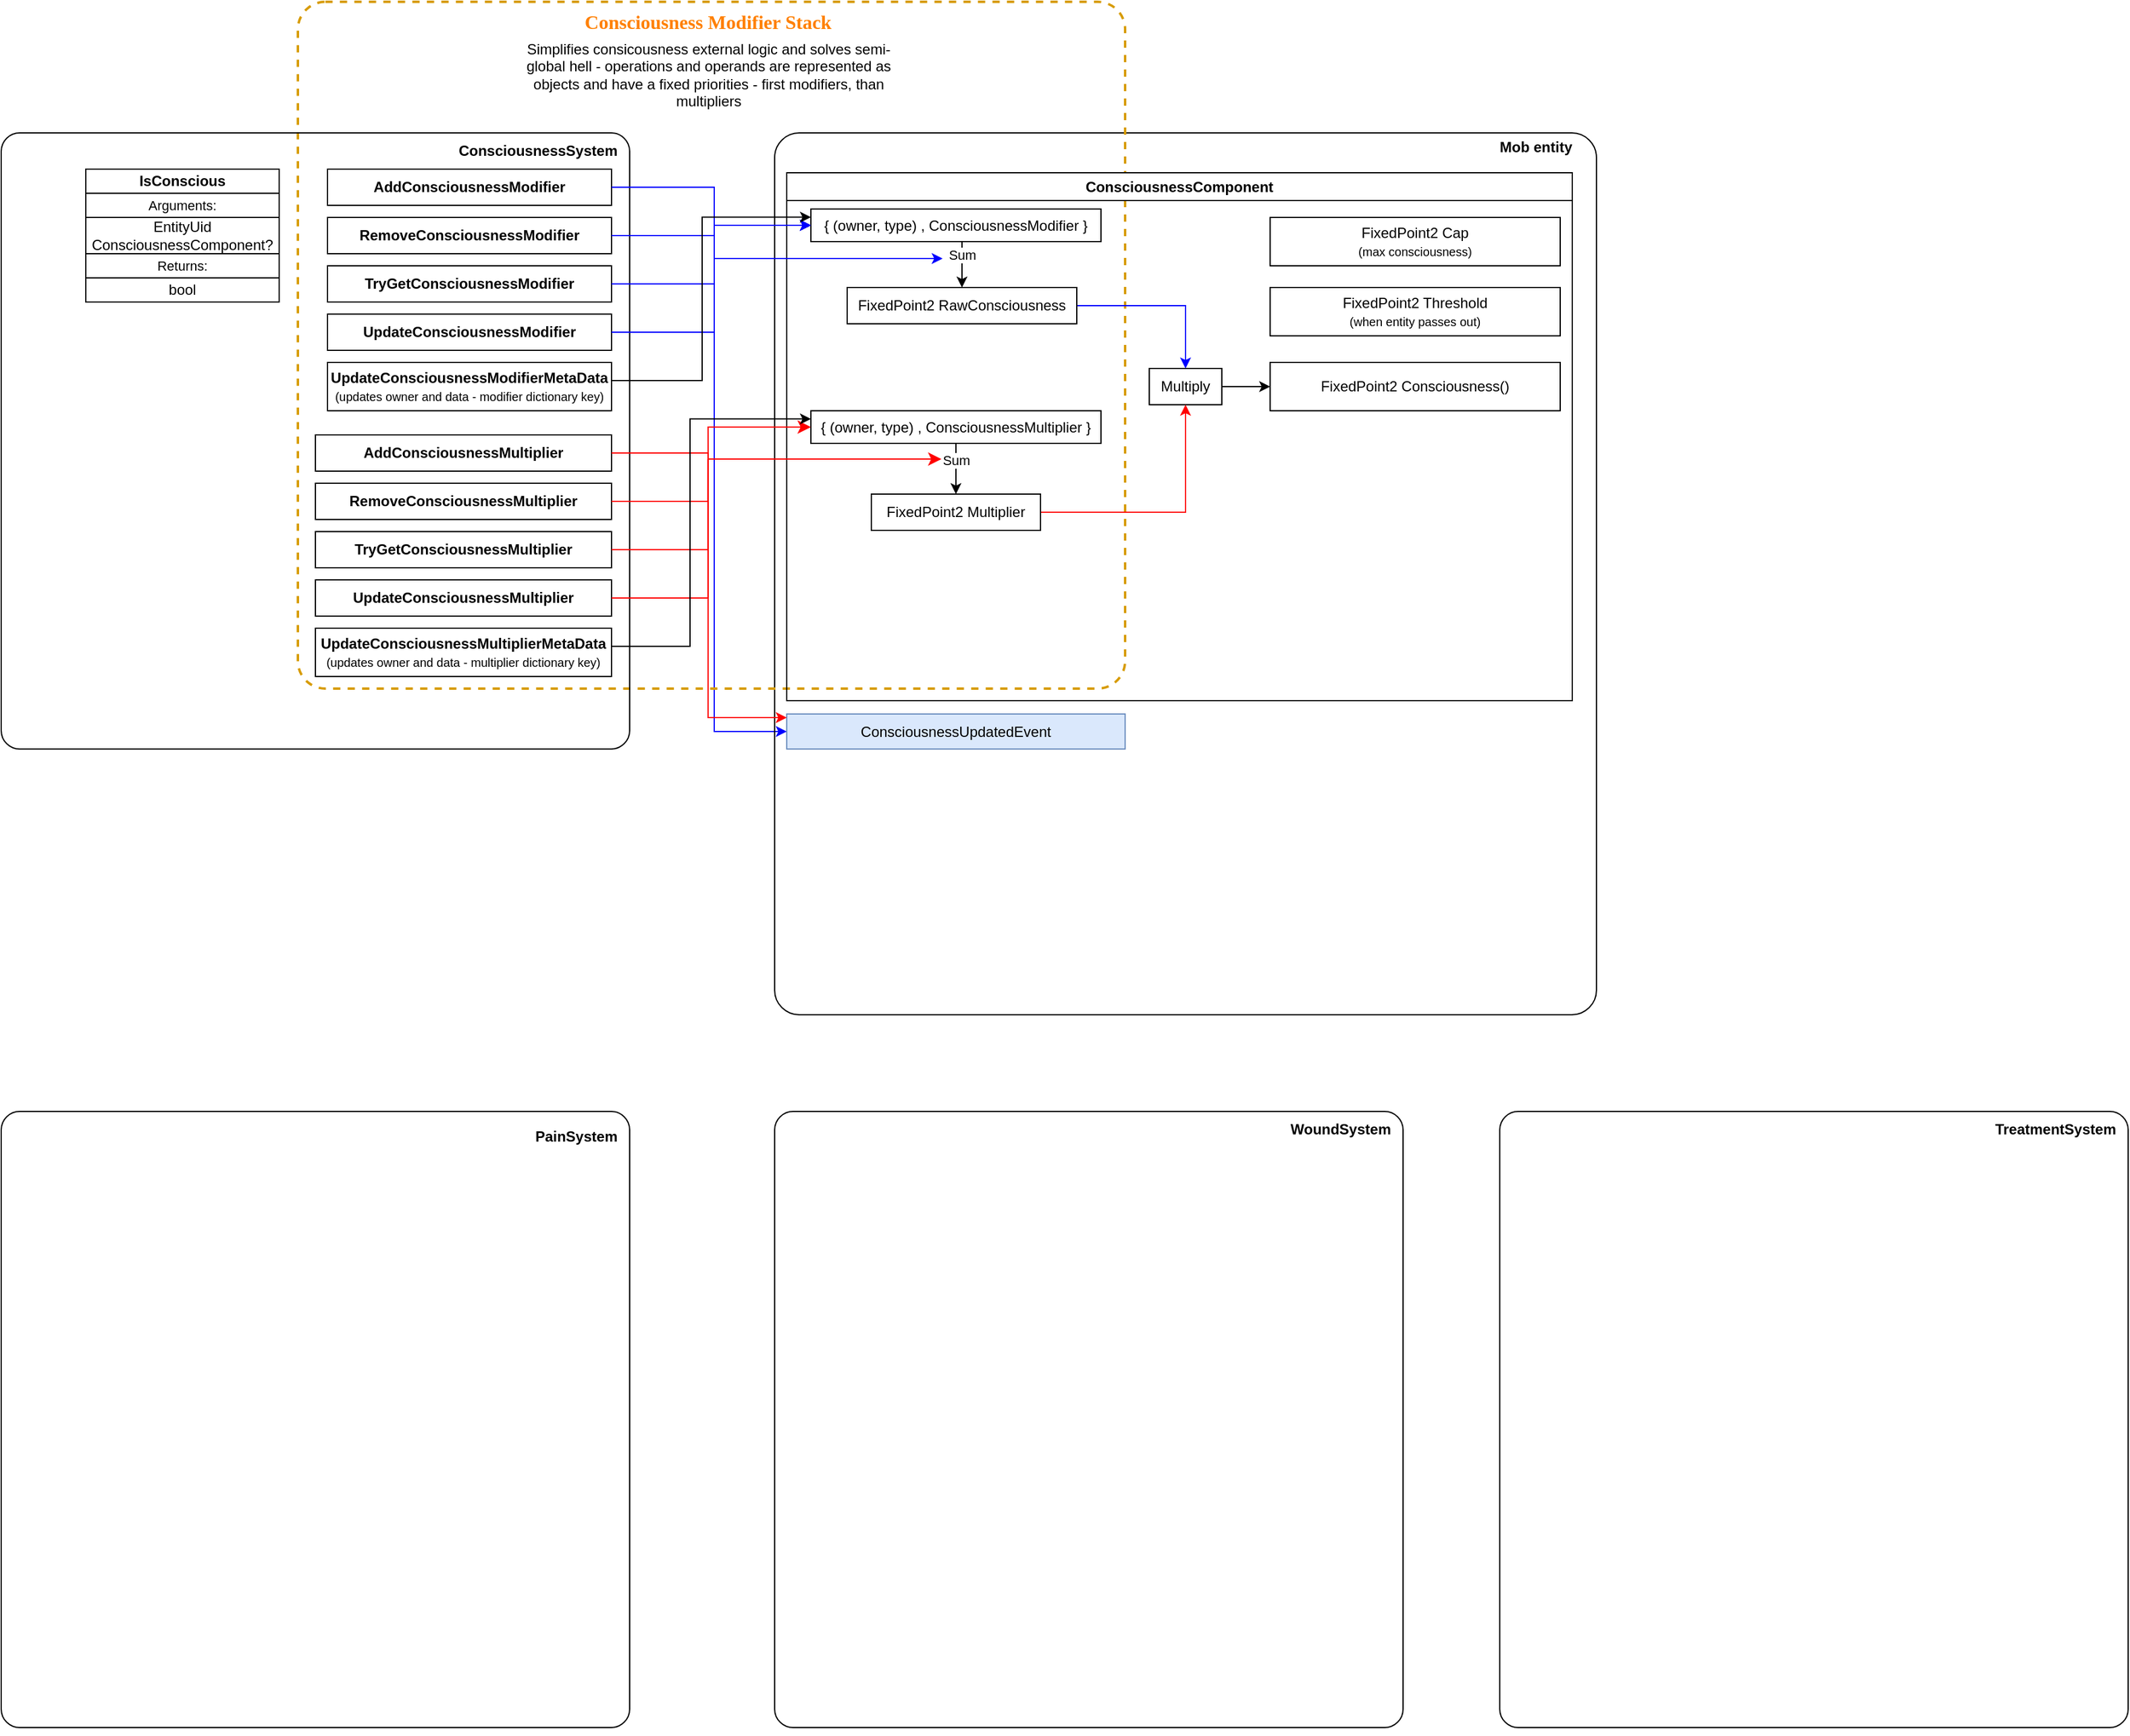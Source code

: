 <mxfile version="21.5.0" type="github">
  <diagram name="Page-1" id="l1ld8g0Ge0DS0LnZMtOq">
    <mxGraphModel dx="1397" dy="814" grid="1" gridSize="10" guides="1" tooltips="1" connect="1" arrows="1" fold="1" page="1" pageScale="1" pageWidth="850" pageHeight="1100" math="0" shadow="0">
      <root>
        <mxCell id="0" />
        <mxCell id="1" parent="0" />
        <mxCell id="q1YbNQCbZXs1_-pr0APw-70" style="edgeStyle=orthogonalEdgeStyle;rounded=0;orthogonalLoop=1;jettySize=auto;html=1;exitX=1;exitY=0.5;exitDx=0;exitDy=0;entryX=0;entryY=0.5;entryDx=0;entryDy=0;strokeColor=#0000FF;" parent="1" source="q1YbNQCbZXs1_-pr0APw-11" target="q1YbNQCbZXs1_-pr0APw-68" edge="1">
          <mxGeometry relative="1" as="geometry">
            <Array as="points">
              <mxPoint x="670" y="225" />
              <mxPoint x="670" y="636" />
            </Array>
          </mxGeometry>
        </mxCell>
        <mxCell id="X4S3APis0fRpADvuBOiv-10" value="" style="rounded=1;whiteSpace=wrap;html=1;fillColor=none;arcSize=3;" parent="1" vertex="1">
          <mxGeometry x="720" y="140" width="680" height="730" as="geometry" />
        </mxCell>
        <mxCell id="q1YbNQCbZXs1_-pr0APw-14" value="" style="rounded=1;whiteSpace=wrap;html=1;fillColor=none;arcSize=4;dashed=1;strokeWidth=2;strokeColor=#d79b00;" parent="1" vertex="1">
          <mxGeometry x="325.48" y="31.5" width="684.52" height="568.5" as="geometry" />
        </mxCell>
        <mxCell id="q1YbNQCbZXs1_-pr0APw-15" value="Consciousness Modifier Stack" style="text;html=1;strokeColor=none;fillColor=none;align=center;verticalAlign=top;whiteSpace=wrap;rounded=0;fontStyle=1;fontSize=16;fontColor=#FF8000;labelBorderColor=none;fontFamily=Tahoma;" parent="1" vertex="1">
          <mxGeometry x="320" y="31.5" width="689.855" height="31.965" as="geometry" />
        </mxCell>
        <mxCell id="V7F3iEDOQM9Kamh962Xd-1" value="" style="group;fontStyle=1" parent="1" vertex="1" connectable="0">
          <mxGeometry x="80" y="140" width="520" height="510" as="geometry" />
        </mxCell>
        <mxCell id="X4S3APis0fRpADvuBOiv-2" value="" style="rounded=1;whiteSpace=wrap;html=1;fillColor=none;arcSize=3;" parent="V7F3iEDOQM9Kamh962Xd-1" vertex="1">
          <mxGeometry width="520" height="510" as="geometry" />
        </mxCell>
        <mxCell id="X4S3APis0fRpADvuBOiv-3" value="ConsciousnessSystem" style="text;html=1;strokeColor=none;fillColor=none;align=right;verticalAlign=middle;whiteSpace=wrap;rounded=0;fontStyle=1" parent="V7F3iEDOQM9Kamh962Xd-1" vertex="1">
          <mxGeometry x="452" width="60" height="30" as="geometry" />
        </mxCell>
        <mxCell id="q1YbNQCbZXs1_-pr0APw-9" value="&lt;b&gt;AddConsciousnessModifier&lt;/b&gt;" style="rounded=0;whiteSpace=wrap;html=1;" parent="V7F3iEDOQM9Kamh962Xd-1" vertex="1">
          <mxGeometry x="270" y="30" width="235" height="30" as="geometry" />
        </mxCell>
        <mxCell id="q1YbNQCbZXs1_-pr0APw-10" value="&lt;b&gt;TryGetConsciousnessModifier&lt;/b&gt;" style="rounded=0;whiteSpace=wrap;html=1;" parent="V7F3iEDOQM9Kamh962Xd-1" vertex="1">
          <mxGeometry x="270" y="110" width="235" height="30" as="geometry" />
        </mxCell>
        <mxCell id="q1YbNQCbZXs1_-pr0APw-11" value="&lt;b&gt;RemoveConsciousnessModifier&lt;/b&gt;" style="rounded=0;whiteSpace=wrap;html=1;" parent="V7F3iEDOQM9Kamh962Xd-1" vertex="1">
          <mxGeometry x="270" y="70" width="235" height="30" as="geometry" />
        </mxCell>
        <mxCell id="q1YbNQCbZXs1_-pr0APw-12" value="&lt;b&gt;UpdateConsciousnessModifier&lt;/b&gt;" style="rounded=0;whiteSpace=wrap;html=1;" parent="V7F3iEDOQM9Kamh962Xd-1" vertex="1">
          <mxGeometry x="270" y="150" width="235" height="30" as="geometry" />
        </mxCell>
        <mxCell id="q1YbNQCbZXs1_-pr0APw-13" value="&lt;b&gt;UpdateConsciousnessModifierMetaData&lt;/b&gt;&lt;br&gt;&lt;font style=&quot;font-size: 10px;&quot;&gt;(updates owner and data - modifier dictionary key)&lt;/font&gt;" style="rounded=0;whiteSpace=wrap;html=1;" parent="V7F3iEDOQM9Kamh962Xd-1" vertex="1">
          <mxGeometry x="270" y="190" width="235" height="40" as="geometry" />
        </mxCell>
        <mxCell id="X4S3APis0fRpADvuBOiv-48" value="" style="group" parent="V7F3iEDOQM9Kamh962Xd-1" vertex="1" connectable="0">
          <mxGeometry x="70" y="30" width="160" height="110" as="geometry" />
        </mxCell>
        <mxCell id="X4S3APis0fRpADvuBOiv-20" value="" style="rounded=0;whiteSpace=wrap;html=1;" parent="X4S3APis0fRpADvuBOiv-48" vertex="1">
          <mxGeometry width="160" height="110" as="geometry" />
        </mxCell>
        <mxCell id="X4S3APis0fRpADvuBOiv-21" value="IsConscious" style="rounded=0;whiteSpace=wrap;html=1;fontStyle=1;container=0;" parent="X4S3APis0fRpADvuBOiv-48" vertex="1">
          <mxGeometry width="160" height="20" as="geometry" />
        </mxCell>
        <mxCell id="X4S3APis0fRpADvuBOiv-22" value="Arguments:" style="rounded=0;whiteSpace=wrap;html=1;fontSize=11;" parent="X4S3APis0fRpADvuBOiv-48" vertex="1">
          <mxGeometry y="20" width="160" height="20" as="geometry" />
        </mxCell>
        <mxCell id="X4S3APis0fRpADvuBOiv-23" value="Returns:" style="rounded=0;whiteSpace=wrap;html=1;fontSize=11;" parent="X4S3APis0fRpADvuBOiv-48" vertex="1">
          <mxGeometry y="70" width="160" height="20" as="geometry" />
        </mxCell>
        <mxCell id="X4S3APis0fRpADvuBOiv-24" value="bool" style="rounded=0;whiteSpace=wrap;html=1;" parent="X4S3APis0fRpADvuBOiv-48" vertex="1">
          <mxGeometry y="90" width="160" height="20" as="geometry" />
        </mxCell>
        <mxCell id="X4S3APis0fRpADvuBOiv-27" value="EntityUid&lt;br&gt;ConsciousnessComponent?" style="rounded=0;whiteSpace=wrap;html=1;" parent="X4S3APis0fRpADvuBOiv-48" vertex="1">
          <mxGeometry y="40" width="160" height="30" as="geometry" />
        </mxCell>
        <mxCell id="q1YbNQCbZXs1_-pr0APw-43" value="&lt;b&gt;AddConsciousnessMultiplier&lt;/b&gt;" style="rounded=0;whiteSpace=wrap;html=1;" parent="V7F3iEDOQM9Kamh962Xd-1" vertex="1">
          <mxGeometry x="260" y="250" width="245" height="30" as="geometry" />
        </mxCell>
        <mxCell id="q1YbNQCbZXs1_-pr0APw-44" value="&lt;b&gt;TryGetConsciousnessMultiplier&lt;/b&gt;" style="rounded=0;whiteSpace=wrap;html=1;" parent="V7F3iEDOQM9Kamh962Xd-1" vertex="1">
          <mxGeometry x="260" y="330" width="245" height="30" as="geometry" />
        </mxCell>
        <mxCell id="q1YbNQCbZXs1_-pr0APw-45" value="&lt;b&gt;RemoveConsciousnessMultiplier&lt;/b&gt;" style="rounded=0;whiteSpace=wrap;html=1;" parent="V7F3iEDOQM9Kamh962Xd-1" vertex="1">
          <mxGeometry x="260" y="290" width="245" height="30" as="geometry" />
        </mxCell>
        <mxCell id="q1YbNQCbZXs1_-pr0APw-46" value="&lt;b&gt;UpdateConsciousnessMultiplier&lt;/b&gt;" style="rounded=0;whiteSpace=wrap;html=1;" parent="V7F3iEDOQM9Kamh962Xd-1" vertex="1">
          <mxGeometry x="260" y="370" width="245" height="30" as="geometry" />
        </mxCell>
        <mxCell id="q1YbNQCbZXs1_-pr0APw-47" value="&lt;b&gt;UpdateConsciousnessMultiplierMetaData&lt;br&gt;&lt;/b&gt;&lt;font style=&quot;font-size: 10px;&quot;&gt;(updates owner and data - multiplier dictionary key)&lt;/font&gt;&lt;b&gt;&lt;br&gt;&lt;/b&gt;" style="rounded=0;whiteSpace=wrap;html=1;" parent="V7F3iEDOQM9Kamh962Xd-1" vertex="1">
          <mxGeometry x="260" y="410" width="245" height="40" as="geometry" />
        </mxCell>
        <mxCell id="X4S3APis0fRpADvuBOiv-15" value="ConsciousnessComponent" style="swimlane;whiteSpace=wrap;html=1;" parent="1" vertex="1">
          <mxGeometry x="730" y="173" width="650" height="437" as="geometry">
            <mxRectangle x="740" y="173" width="140" height="30" as="alternateBounds" />
          </mxGeometry>
        </mxCell>
        <mxCell id="7EqYqEveABB8CiruSwDJ-3" value="Multiply" style="rounded=0;whiteSpace=wrap;html=1;" vertex="1" parent="X4S3APis0fRpADvuBOiv-15">
          <mxGeometry x="300" y="162" width="60" height="30" as="geometry" />
        </mxCell>
        <mxCell id="V7F3iEDOQM9Kamh962Xd-2" value="" style="group" parent="1" vertex="1" connectable="0">
          <mxGeometry x="80" y="956" width="520" height="510" as="geometry" />
        </mxCell>
        <mxCell id="V7F3iEDOQM9Kamh962Xd-3" value="" style="rounded=1;whiteSpace=wrap;html=1;fillColor=none;arcSize=3;" parent="V7F3iEDOQM9Kamh962Xd-2" vertex="1">
          <mxGeometry y="-6" width="520" height="510" as="geometry" />
        </mxCell>
        <mxCell id="V7F3iEDOQM9Kamh962Xd-4" value="PainSystem" style="text;html=1;strokeColor=none;fillColor=none;align=right;verticalAlign=middle;whiteSpace=wrap;rounded=0;fontStyle=1" parent="V7F3iEDOQM9Kamh962Xd-2" vertex="1">
          <mxGeometry x="452" width="60" height="30" as="geometry" />
        </mxCell>
        <mxCell id="V7F3iEDOQM9Kamh962Xd-5" value="" style="group" parent="1" vertex="1" connectable="0">
          <mxGeometry x="720" y="950" width="520" height="510" as="geometry" />
        </mxCell>
        <mxCell id="V7F3iEDOQM9Kamh962Xd-6" value="" style="rounded=1;whiteSpace=wrap;html=1;fillColor=none;arcSize=3;" parent="V7F3iEDOQM9Kamh962Xd-5" vertex="1">
          <mxGeometry width="520" height="510" as="geometry" />
        </mxCell>
        <mxCell id="V7F3iEDOQM9Kamh962Xd-7" value="WoundSystem" style="text;html=1;strokeColor=none;fillColor=none;align=right;verticalAlign=middle;whiteSpace=wrap;rounded=0;fontStyle=1" parent="V7F3iEDOQM9Kamh962Xd-5" vertex="1">
          <mxGeometry x="452" width="60" height="30" as="geometry" />
        </mxCell>
        <mxCell id="V7F3iEDOQM9Kamh962Xd-8" value="" style="group" parent="1" vertex="1" connectable="0">
          <mxGeometry x="1320" y="950" width="520" height="510" as="geometry" />
        </mxCell>
        <mxCell id="V7F3iEDOQM9Kamh962Xd-9" value="" style="rounded=1;whiteSpace=wrap;html=1;fillColor=none;arcSize=3;" parent="V7F3iEDOQM9Kamh962Xd-8" vertex="1">
          <mxGeometry width="520" height="510" as="geometry" />
        </mxCell>
        <mxCell id="V7F3iEDOQM9Kamh962Xd-10" value="TreatmentSystem" style="text;html=1;strokeColor=none;fillColor=none;align=right;verticalAlign=middle;whiteSpace=wrap;rounded=0;fontStyle=1" parent="V7F3iEDOQM9Kamh962Xd-8" vertex="1">
          <mxGeometry x="452" width="60" height="30" as="geometry" />
        </mxCell>
        <mxCell id="q1YbNQCbZXs1_-pr0APw-25" style="edgeStyle=orthogonalEdgeStyle;rounded=0;orthogonalLoop=1;jettySize=auto;html=1;exitX=0.5;exitY=1;exitDx=0;exitDy=0;entryX=0.5;entryY=0;entryDx=0;entryDy=0;" parent="1" source="q1YbNQCbZXs1_-pr0APw-19" target="q1YbNQCbZXs1_-pr0APw-21" edge="1">
          <mxGeometry relative="1" as="geometry" />
        </mxCell>
        <mxCell id="q1YbNQCbZXs1_-pr0APw-26" value="Sum" style="edgeLabel;html=1;align=center;verticalAlign=middle;resizable=0;points=[];" parent="q1YbNQCbZXs1_-pr0APw-25" vertex="1" connectable="0">
          <mxGeometry x="-0.289" relative="1" as="geometry">
            <mxPoint as="offset" />
          </mxGeometry>
        </mxCell>
        <mxCell id="q1YbNQCbZXs1_-pr0APw-19" value="{ (owner, type) , ConsciousnessModifier }" style="rounded=0;whiteSpace=wrap;html=1;" parent="1" vertex="1">
          <mxGeometry x="750" y="203" width="240" height="27" as="geometry" />
        </mxCell>
        <mxCell id="q1YbNQCbZXs1_-pr0APw-24" style="edgeStyle=orthogonalEdgeStyle;rounded=0;orthogonalLoop=1;jettySize=auto;html=1;exitX=0.5;exitY=1;exitDx=0;exitDy=0;entryX=0.5;entryY=0;entryDx=0;entryDy=0;" parent="1" source="q1YbNQCbZXs1_-pr0APw-20" target="q1YbNQCbZXs1_-pr0APw-22" edge="1">
          <mxGeometry relative="1" as="geometry" />
        </mxCell>
        <mxCell id="q1YbNQCbZXs1_-pr0APw-27" value="Sum" style="edgeLabel;html=1;align=center;verticalAlign=middle;resizable=0;points=[];" parent="q1YbNQCbZXs1_-pr0APw-24" vertex="1" connectable="0">
          <mxGeometry x="-0.358" relative="1" as="geometry">
            <mxPoint as="offset" />
          </mxGeometry>
        </mxCell>
        <mxCell id="q1YbNQCbZXs1_-pr0APw-20" value="{ (owner, type) , ConsciousnessMultiplier }" style="rounded=0;whiteSpace=wrap;html=1;" parent="1" vertex="1">
          <mxGeometry x="750" y="370" width="240" height="27" as="geometry" />
        </mxCell>
        <mxCell id="7EqYqEveABB8CiruSwDJ-4" style="edgeStyle=orthogonalEdgeStyle;rounded=0;orthogonalLoop=1;jettySize=auto;html=1;exitX=1;exitY=0.5;exitDx=0;exitDy=0;entryX=0.5;entryY=0;entryDx=0;entryDy=0;strokeColor=#0000FF;" edge="1" parent="1" source="q1YbNQCbZXs1_-pr0APw-21" target="7EqYqEveABB8CiruSwDJ-3">
          <mxGeometry relative="1" as="geometry" />
        </mxCell>
        <mxCell id="q1YbNQCbZXs1_-pr0APw-21" value="FixedPoint2 RawConsciousness" style="rounded=0;whiteSpace=wrap;html=1;" parent="1" vertex="1">
          <mxGeometry x="780" y="268" width="190" height="30" as="geometry" />
        </mxCell>
        <mxCell id="7EqYqEveABB8CiruSwDJ-6" style="edgeStyle=orthogonalEdgeStyle;rounded=0;orthogonalLoop=1;jettySize=auto;html=1;exitX=1;exitY=0.5;exitDx=0;exitDy=0;entryX=0.5;entryY=1;entryDx=0;entryDy=0;strokeColor=#FF0000;" edge="1" parent="1" source="q1YbNQCbZXs1_-pr0APw-22" target="7EqYqEveABB8CiruSwDJ-3">
          <mxGeometry relative="1" as="geometry" />
        </mxCell>
        <mxCell id="q1YbNQCbZXs1_-pr0APw-22" value="FixedPoint2 Multiplier" style="rounded=0;whiteSpace=wrap;html=1;" parent="1" vertex="1">
          <mxGeometry x="800" y="439" width="140" height="30" as="geometry" />
        </mxCell>
        <mxCell id="q1YbNQCbZXs1_-pr0APw-30" value="FixedPoint2 Cap&lt;br&gt;&lt;font style=&quot;font-size: 10px;&quot;&gt;(max consciousness)&lt;/font&gt;" style="rounded=0;whiteSpace=wrap;html=1;" parent="1" vertex="1">
          <mxGeometry x="1130" y="210" width="240" height="40" as="geometry" />
        </mxCell>
        <mxCell id="q1YbNQCbZXs1_-pr0APw-31" value="FixedPoint2 Threshold&lt;br&gt;&lt;font style=&quot;font-size: 10px;&quot;&gt;(when entity passes out)&lt;/font&gt;" style="rounded=0;whiteSpace=wrap;html=1;" parent="1" vertex="1">
          <mxGeometry x="1130" y="268" width="240" height="40" as="geometry" />
        </mxCell>
        <mxCell id="q1YbNQCbZXs1_-pr0APw-32" style="edgeStyle=orthogonalEdgeStyle;rounded=0;orthogonalLoop=1;jettySize=auto;html=1;exitX=1;exitY=0.5;exitDx=0;exitDy=0;entryX=0;entryY=0.5;entryDx=0;entryDy=0;strokeColor=#0000FF;" parent="1" source="q1YbNQCbZXs1_-pr0APw-9" target="q1YbNQCbZXs1_-pr0APw-19" edge="1">
          <mxGeometry relative="1" as="geometry">
            <Array as="points">
              <mxPoint x="670" y="185" />
              <mxPoint x="670" y="217" />
            </Array>
          </mxGeometry>
        </mxCell>
        <mxCell id="q1YbNQCbZXs1_-pr0APw-35" style="edgeStyle=orthogonalEdgeStyle;rounded=0;orthogonalLoop=1;jettySize=auto;html=1;exitX=1;exitY=0.5;exitDx=0;exitDy=0;entryX=0;entryY=0.5;entryDx=0;entryDy=0;" parent="1" source="q1YbNQCbZXs1_-pr0APw-11" target="q1YbNQCbZXs1_-pr0APw-19" edge="1">
          <mxGeometry relative="1" as="geometry">
            <Array as="points">
              <mxPoint x="670" y="225" />
              <mxPoint x="670" y="217" />
            </Array>
          </mxGeometry>
        </mxCell>
        <mxCell id="q1YbNQCbZXs1_-pr0APw-36" style="edgeStyle=orthogonalEdgeStyle;rounded=0;orthogonalLoop=1;jettySize=auto;html=1;exitX=1;exitY=0.5;exitDx=0;exitDy=0;entryX=0;entryY=0.5;entryDx=0;entryDy=0;strokeColor=#0000FF;" parent="1" source="q1YbNQCbZXs1_-pr0APw-10" target="q1YbNQCbZXs1_-pr0APw-19" edge="1">
          <mxGeometry relative="1" as="geometry">
            <Array as="points">
              <mxPoint x="670" y="265" />
              <mxPoint x="670" y="217" />
            </Array>
          </mxGeometry>
        </mxCell>
        <mxCell id="q1YbNQCbZXs1_-pr0APw-37" style="edgeStyle=orthogonalEdgeStyle;rounded=0;orthogonalLoop=1;jettySize=auto;html=1;exitX=1;exitY=0.5;exitDx=0;exitDy=0;entryX=0;entryY=0.5;entryDx=0;entryDy=0;strokeColor=#0000FF;" parent="1" source="q1YbNQCbZXs1_-pr0APw-12" target="q1YbNQCbZXs1_-pr0APw-19" edge="1">
          <mxGeometry relative="1" as="geometry">
            <Array as="points">
              <mxPoint x="670" y="305" />
              <mxPoint x="670" y="217" />
            </Array>
          </mxGeometry>
        </mxCell>
        <mxCell id="q1YbNQCbZXs1_-pr0APw-41" style="edgeStyle=orthogonalEdgeStyle;rounded=0;orthogonalLoop=1;jettySize=auto;html=1;exitX=1;exitY=0.5;exitDx=0;exitDy=0;strokeColor=#0000FF;" parent="1" source="q1YbNQCbZXs1_-pr0APw-11" edge="1">
          <mxGeometry relative="1" as="geometry">
            <mxPoint x="859" y="244" as="targetPoint" />
            <Array as="points">
              <mxPoint x="670" y="225" />
              <mxPoint x="670" y="244" />
            </Array>
          </mxGeometry>
        </mxCell>
        <mxCell id="q1YbNQCbZXs1_-pr0APw-60" style="edgeStyle=orthogonalEdgeStyle;rounded=0;orthogonalLoop=1;jettySize=auto;html=1;exitX=1;exitY=0.5;exitDx=0;exitDy=0;endArrow=none;endFill=0;strokeColor=#FF0000;" parent="1" source="q1YbNQCbZXs1_-pr0APw-43" target="q1YbNQCbZXs1_-pr0APw-59" edge="1">
          <mxGeometry relative="1" as="geometry">
            <Array as="points">
              <mxPoint x="665" y="405" />
            </Array>
          </mxGeometry>
        </mxCell>
        <mxCell id="q1YbNQCbZXs1_-pr0APw-61" style="edgeStyle=orthogonalEdgeStyle;rounded=0;orthogonalLoop=1;jettySize=auto;html=1;exitX=1;exitY=0.5;exitDx=0;exitDy=0;endArrow=none;endFill=0;strokeColor=#FF0000;" parent="1" source="q1YbNQCbZXs1_-pr0APw-45" target="q1YbNQCbZXs1_-pr0APw-59" edge="1">
          <mxGeometry relative="1" as="geometry" />
        </mxCell>
        <mxCell id="q1YbNQCbZXs1_-pr0APw-62" style="edgeStyle=orthogonalEdgeStyle;rounded=0;orthogonalLoop=1;jettySize=auto;html=1;exitX=1;exitY=0.5;exitDx=0;exitDy=0;endArrow=none;endFill=0;strokeColor=#FF0000;" parent="1" source="q1YbNQCbZXs1_-pr0APw-44" target="q1YbNQCbZXs1_-pr0APw-59" edge="1">
          <mxGeometry relative="1" as="geometry" />
        </mxCell>
        <mxCell id="q1YbNQCbZXs1_-pr0APw-63" style="edgeStyle=orthogonalEdgeStyle;rounded=0;orthogonalLoop=1;jettySize=auto;html=1;exitX=1;exitY=0.5;exitDx=0;exitDy=0;endArrow=none;endFill=0;strokeColor=#FF0000;" parent="1" source="q1YbNQCbZXs1_-pr0APw-46" target="q1YbNQCbZXs1_-pr0APw-59" edge="1">
          <mxGeometry relative="1" as="geometry" />
        </mxCell>
        <mxCell id="q1YbNQCbZXs1_-pr0APw-65" value="" style="edgeStyle=segmentEdgeStyle;endArrow=classic;html=1;curved=0;rounded=0;endSize=8;startSize=8;entryX=0;entryY=0.5;entryDx=0;entryDy=0;strokeColor=#FF0000;" parent="1" source="q1YbNQCbZXs1_-pr0APw-59" target="q1YbNQCbZXs1_-pr0APw-20" edge="1">
          <mxGeometry width="50" height="50" relative="1" as="geometry">
            <mxPoint x="660" y="410" as="sourcePoint" />
            <mxPoint x="770" y="390" as="targetPoint" />
            <Array as="points">
              <mxPoint x="665" y="384" />
            </Array>
          </mxGeometry>
        </mxCell>
        <mxCell id="q1YbNQCbZXs1_-pr0APw-17" value="Simplifies consicousness external logic and solves semi-global hell - operations and operands are represented as objects and have a fixed priorities - first modifiers, than multipliers" style="text;strokeColor=none;align=center;fillColor=none;html=1;verticalAlign=middle;whiteSpace=wrap;rounded=0;" parent="1" vertex="1">
          <mxGeometry x="500.676" y="72.974" width="328.502" height="37.552" as="geometry" />
        </mxCell>
        <mxCell id="q1YbNQCbZXs1_-pr0APw-67" value="" style="edgeStyle=segmentEdgeStyle;endArrow=classic;html=1;curved=0;rounded=0;endSize=8;startSize=8;exitX=0.395;exitY=0.403;exitDx=0;exitDy=0;exitPerimeter=0;strokeColor=#FF0000;" parent="1" source="q1YbNQCbZXs1_-pr0APw-59" edge="1">
          <mxGeometry width="50" height="50" relative="1" as="geometry">
            <mxPoint x="700" y="450" as="sourcePoint" />
            <mxPoint x="858" y="410" as="targetPoint" />
            <Array as="points" />
          </mxGeometry>
        </mxCell>
        <mxCell id="q1YbNQCbZXs1_-pr0APw-59" value="" style="shape=waypoint;sketch=0;fillStyle=solid;size=6;pointerEvents=1;points=[];fillColor=none;resizable=0;rotatable=0;perimeter=centerPerimeter;snapToPoint=1;opacity=0;" parent="1" vertex="1">
          <mxGeometry x="654.93" y="400" width="20" height="20" as="geometry" />
        </mxCell>
        <mxCell id="X4S3APis0fRpADvuBOiv-11" value="Mob entity" style="text;html=1;strokeColor=none;fillColor=none;align=right;verticalAlign=top;whiteSpace=wrap;rounded=0;fontStyle=1" parent="1" vertex="1">
          <mxGeometry x="1300" y="138" width="82" height="30" as="geometry" />
        </mxCell>
        <mxCell id="q1YbNQCbZXs1_-pr0APw-68" value="ConsciousnessUpdatedEvent" style="rounded=0;whiteSpace=wrap;html=1;fillColor=#dae8fc;strokeColor=#6c8ebf;" parent="1" vertex="1">
          <mxGeometry x="730" y="621" width="280" height="29" as="geometry" />
        </mxCell>
        <mxCell id="q1YbNQCbZXs1_-pr0APw-72" value="" style="endArrow=classic;html=1;rounded=0;edgeStyle=orthogonalEdgeStyle;strokeColor=#FF0000;" parent="1" source="q1YbNQCbZXs1_-pr0APw-59" edge="1">
          <mxGeometry width="50" height="50" relative="1" as="geometry">
            <mxPoint x="640" y="640" as="sourcePoint" />
            <mxPoint x="730" y="624" as="targetPoint" />
            <Array as="points">
              <mxPoint x="665" y="624" />
              <mxPoint x="730" y="624" />
            </Array>
          </mxGeometry>
        </mxCell>
        <mxCell id="hQANnmy1hxsniOwchiZT-1" value="" style="endArrow=classic;html=1;rounded=0;exitX=1;exitY=0.5;exitDx=0;exitDy=0;entryX=0;entryY=0.25;entryDx=0;entryDy=0;edgeStyle=orthogonalEdgeStyle;" parent="1" source="q1YbNQCbZXs1_-pr0APw-13" target="q1YbNQCbZXs1_-pr0APw-19" edge="1">
          <mxGeometry width="50" height="50" relative="1" as="geometry">
            <mxPoint x="620" y="380" as="sourcePoint" />
            <mxPoint x="670" y="330" as="targetPoint" />
            <Array as="points">
              <mxPoint x="660" y="345" />
              <mxPoint x="660" y="210" />
            </Array>
          </mxGeometry>
        </mxCell>
        <mxCell id="hQANnmy1hxsniOwchiZT-2" value="" style="endArrow=classic;html=1;rounded=0;exitX=1;exitY=0.5;exitDx=0;exitDy=0;entryX=0;entryY=0.25;entryDx=0;entryDy=0;edgeStyle=orthogonalEdgeStyle;endFill=1;strokeWidth=1;" parent="1" source="q1YbNQCbZXs1_-pr0APw-47" target="q1YbNQCbZXs1_-pr0APw-20" edge="1">
          <mxGeometry width="50" height="50" relative="1" as="geometry">
            <mxPoint x="630" y="610" as="sourcePoint" />
            <mxPoint x="680" y="560" as="targetPoint" />
            <Array as="points">
              <mxPoint x="650" y="565" />
              <mxPoint x="650" y="377" />
            </Array>
          </mxGeometry>
        </mxCell>
        <mxCell id="7EqYqEveABB8CiruSwDJ-1" value="FixedPoint2 Consciousness()" style="rounded=0;whiteSpace=wrap;html=1;" vertex="1" parent="1">
          <mxGeometry x="1130" y="330" width="240" height="40" as="geometry" />
        </mxCell>
        <mxCell id="7EqYqEveABB8CiruSwDJ-5" style="edgeStyle=orthogonalEdgeStyle;rounded=0;orthogonalLoop=1;jettySize=auto;html=1;exitX=1;exitY=0.5;exitDx=0;exitDy=0;entryX=0;entryY=0.5;entryDx=0;entryDy=0;" edge="1" parent="1" source="7EqYqEveABB8CiruSwDJ-3" target="7EqYqEveABB8CiruSwDJ-1">
          <mxGeometry relative="1" as="geometry" />
        </mxCell>
      </root>
    </mxGraphModel>
  </diagram>
</mxfile>
